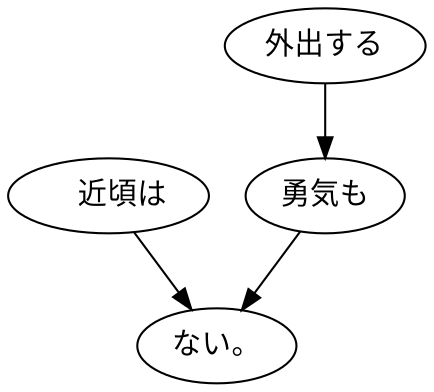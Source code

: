 digraph graph1306 {
	node0 [label="　近頃は"];
	node1 [label="外出する"];
	node2 [label="勇気も"];
	node3 [label="ない。"];
	node0 -> node3;
	node1 -> node2;
	node2 -> node3;
}
